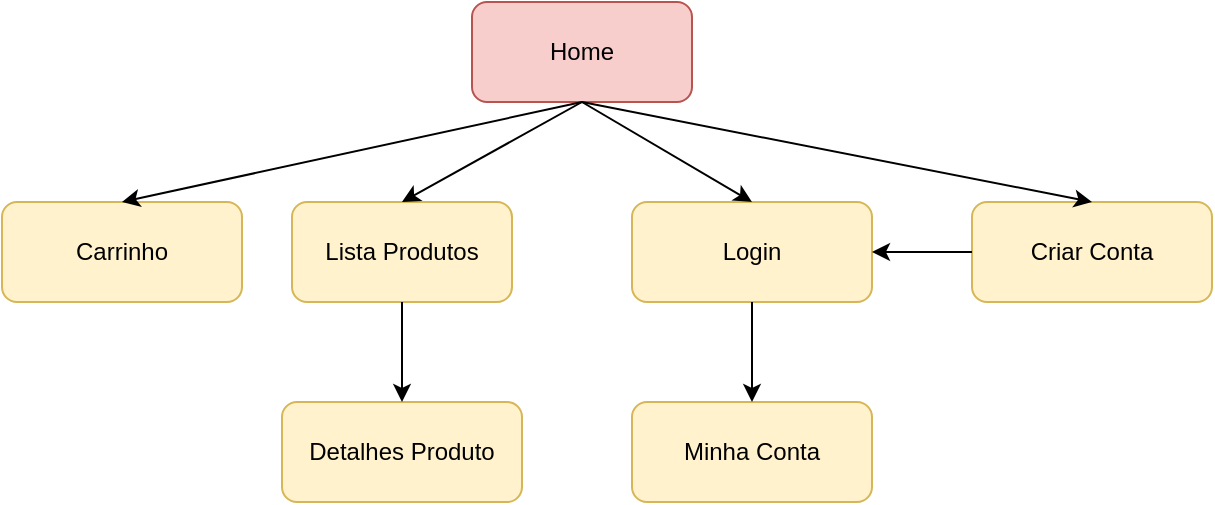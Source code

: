 <mxfile version="12.3.3" type="device" pages="1"><diagram id="z1TQDK_IkEP9TcBmTWvS" name="Page-1"><mxGraphModel dx="1422" dy="791" grid="1" gridSize="10" guides="1" tooltips="1" connect="1" arrows="1" fold="1" page="1" pageScale="1" pageWidth="827" pageHeight="1169" math="0" shadow="0"><root><mxCell id="0"/><mxCell id="1" parent="0"/><mxCell id="cJ8D6d0Hdxhq79t-1dWC-1" value="Login" style="rounded=1;whiteSpace=wrap;html=1;fillColor=#fff2cc;strokeColor=#d6b656;" parent="1" vertex="1"><mxGeometry x="400" y="160" width="120" height="50" as="geometry"/></mxCell><mxCell id="cJ8D6d0Hdxhq79t-1dWC-2" value="Lista Produtos" style="rounded=1;whiteSpace=wrap;html=1;fillColor=#fff2cc;strokeColor=#d6b656;" parent="1" vertex="1"><mxGeometry x="230" y="160" width="110" height="50" as="geometry"/></mxCell><mxCell id="cJ8D6d0Hdxhq79t-1dWC-3" value="Home" style="rounded=1;whiteSpace=wrap;html=1;fillColor=#f8cecc;strokeColor=#b85450;" parent="1" vertex="1"><mxGeometry x="320" y="60" width="110" height="50" as="geometry"/></mxCell><mxCell id="cJ8D6d0Hdxhq79t-1dWC-4" value="Detalhes Produto" style="rounded=1;whiteSpace=wrap;html=1;fillColor=#fff2cc;strokeColor=#d6b656;" parent="1" vertex="1"><mxGeometry x="225" y="260" width="120" height="50" as="geometry"/></mxCell><mxCell id="cJ8D6d0Hdxhq79t-1dWC-5" value="Criar Conta" style="rounded=1;whiteSpace=wrap;html=1;fillColor=#fff2cc;strokeColor=#d6b656;" parent="1" vertex="1"><mxGeometry x="570" y="160" width="120" height="50" as="geometry"/></mxCell><mxCell id="cJ8D6d0Hdxhq79t-1dWC-6" value="Minha Conta" style="rounded=1;whiteSpace=wrap;html=1;fillColor=#fff2cc;strokeColor=#d6b656;" parent="1" vertex="1"><mxGeometry x="400" y="260" width="120" height="50" as="geometry"/></mxCell><mxCell id="cJ8D6d0Hdxhq79t-1dWC-7" value="Carrinho" style="rounded=1;whiteSpace=wrap;html=1;fillColor=#fff2cc;strokeColor=#d6b656;" parent="1" vertex="1"><mxGeometry x="85" y="160" width="120" height="50" as="geometry"/></mxCell><mxCell id="cJ8D6d0Hdxhq79t-1dWC-8" value="" style="endArrow=classic;html=1;exitX=0.5;exitY=1;exitDx=0;exitDy=0;entryX=0.5;entryY=0;entryDx=0;entryDy=0;" parent="1" source="cJ8D6d0Hdxhq79t-1dWC-3" target="cJ8D6d0Hdxhq79t-1dWC-1" edge="1"><mxGeometry width="50" height="50" relative="1" as="geometry"><mxPoint x="100" y="510" as="sourcePoint"/><mxPoint x="150" y="460" as="targetPoint"/></mxGeometry></mxCell><mxCell id="cJ8D6d0Hdxhq79t-1dWC-9" value="" style="endArrow=classic;html=1;exitX=0.5;exitY=1;exitDx=0;exitDy=0;entryX=0.5;entryY=0;entryDx=0;entryDy=0;" parent="1" source="cJ8D6d0Hdxhq79t-1dWC-3" target="cJ8D6d0Hdxhq79t-1dWC-2" edge="1"><mxGeometry width="50" height="50" relative="1" as="geometry"><mxPoint x="220" y="150" as="sourcePoint"/><mxPoint x="270" y="100" as="targetPoint"/></mxGeometry></mxCell><mxCell id="cJ8D6d0Hdxhq79t-1dWC-10" value="" style="endArrow=classic;html=1;exitX=0.5;exitY=1;exitDx=0;exitDy=0;entryX=0.5;entryY=0;entryDx=0;entryDy=0;" parent="1" source="cJ8D6d0Hdxhq79t-1dWC-3" target="cJ8D6d0Hdxhq79t-1dWC-5" edge="1"><mxGeometry width="50" height="50" relative="1" as="geometry"><mxPoint x="415" y="110" as="sourcePoint"/><mxPoint x="170" y="170" as="targetPoint"/></mxGeometry></mxCell><mxCell id="cJ8D6d0Hdxhq79t-1dWC-11" value="" style="endArrow=classic;html=1;exitX=0;exitY=0.5;exitDx=0;exitDy=0;entryX=1;entryY=0.5;entryDx=0;entryDy=0;" parent="1" source="cJ8D6d0Hdxhq79t-1dWC-5" target="cJ8D6d0Hdxhq79t-1dWC-1" edge="1"><mxGeometry width="50" height="50" relative="1" as="geometry"><mxPoint x="155" y="510" as="sourcePoint"/><mxPoint x="205" y="460" as="targetPoint"/></mxGeometry></mxCell><mxCell id="cJ8D6d0Hdxhq79t-1dWC-12" value="" style="endArrow=classic;html=1;exitX=0.5;exitY=1;exitDx=0;exitDy=0;entryX=0.5;entryY=0;entryDx=0;entryDy=0;" parent="1" source="cJ8D6d0Hdxhq79t-1dWC-1" target="cJ8D6d0Hdxhq79t-1dWC-6" edge="1"><mxGeometry width="50" height="50" relative="1" as="geometry"><mxPoint x="155" y="510" as="sourcePoint"/><mxPoint x="205" y="460" as="targetPoint"/></mxGeometry></mxCell><mxCell id="cJ8D6d0Hdxhq79t-1dWC-13" value="" style="endArrow=classic;html=1;exitX=0.5;exitY=1;exitDx=0;exitDy=0;entryX=0.5;entryY=0;entryDx=0;entryDy=0;" parent="1" source="cJ8D6d0Hdxhq79t-1dWC-2" target="cJ8D6d0Hdxhq79t-1dWC-4" edge="1"><mxGeometry width="50" height="50" relative="1" as="geometry"><mxPoint x="155" y="510" as="sourcePoint"/><mxPoint x="205" y="460" as="targetPoint"/></mxGeometry></mxCell><mxCell id="cJ8D6d0Hdxhq79t-1dWC-20" value="" style="endArrow=classic;html=1;exitX=0.5;exitY=1;exitDx=0;exitDy=0;entryX=0.5;entryY=0;entryDx=0;entryDy=0;" parent="1" source="cJ8D6d0Hdxhq79t-1dWC-3" target="cJ8D6d0Hdxhq79t-1dWC-7" edge="1"><mxGeometry width="50" height="50" relative="1" as="geometry"><mxPoint x="30" y="380" as="sourcePoint"/><mxPoint x="80" y="330" as="targetPoint"/></mxGeometry></mxCell></root></mxGraphModel></diagram></mxfile>